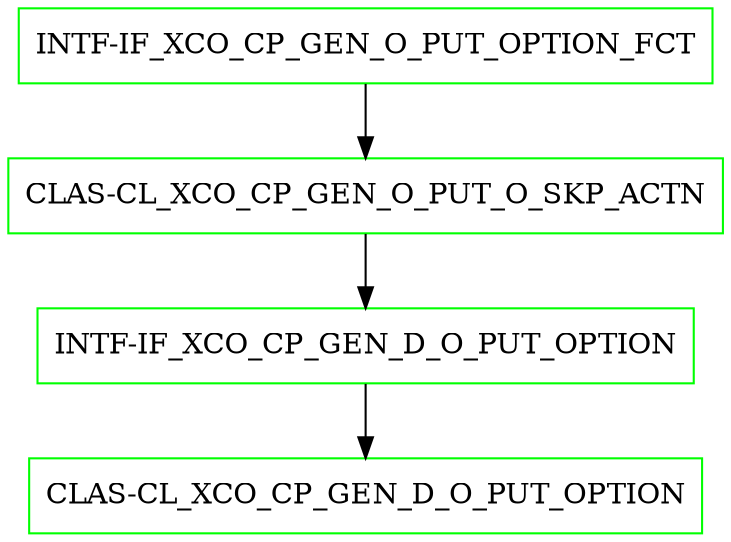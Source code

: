digraph G {
  "INTF-IF_XCO_CP_GEN_O_PUT_OPTION_FCT" [shape=box,color=green];
  "CLAS-CL_XCO_CP_GEN_O_PUT_O_SKP_ACTN" [shape=box,color=green,URL="./CLAS_CL_XCO_CP_GEN_O_PUT_O_SKP_ACTN.html"];
  "INTF-IF_XCO_CP_GEN_D_O_PUT_OPTION" [shape=box,color=green,URL="./INTF_IF_XCO_CP_GEN_D_O_PUT_OPTION.html"];
  "CLAS-CL_XCO_CP_GEN_D_O_PUT_OPTION" [shape=box,color=green,URL="./CLAS_CL_XCO_CP_GEN_D_O_PUT_OPTION.html"];
  "INTF-IF_XCO_CP_GEN_O_PUT_OPTION_FCT" -> "CLAS-CL_XCO_CP_GEN_O_PUT_O_SKP_ACTN";
  "CLAS-CL_XCO_CP_GEN_O_PUT_O_SKP_ACTN" -> "INTF-IF_XCO_CP_GEN_D_O_PUT_OPTION";
  "INTF-IF_XCO_CP_GEN_D_O_PUT_OPTION" -> "CLAS-CL_XCO_CP_GEN_D_O_PUT_OPTION";
}
